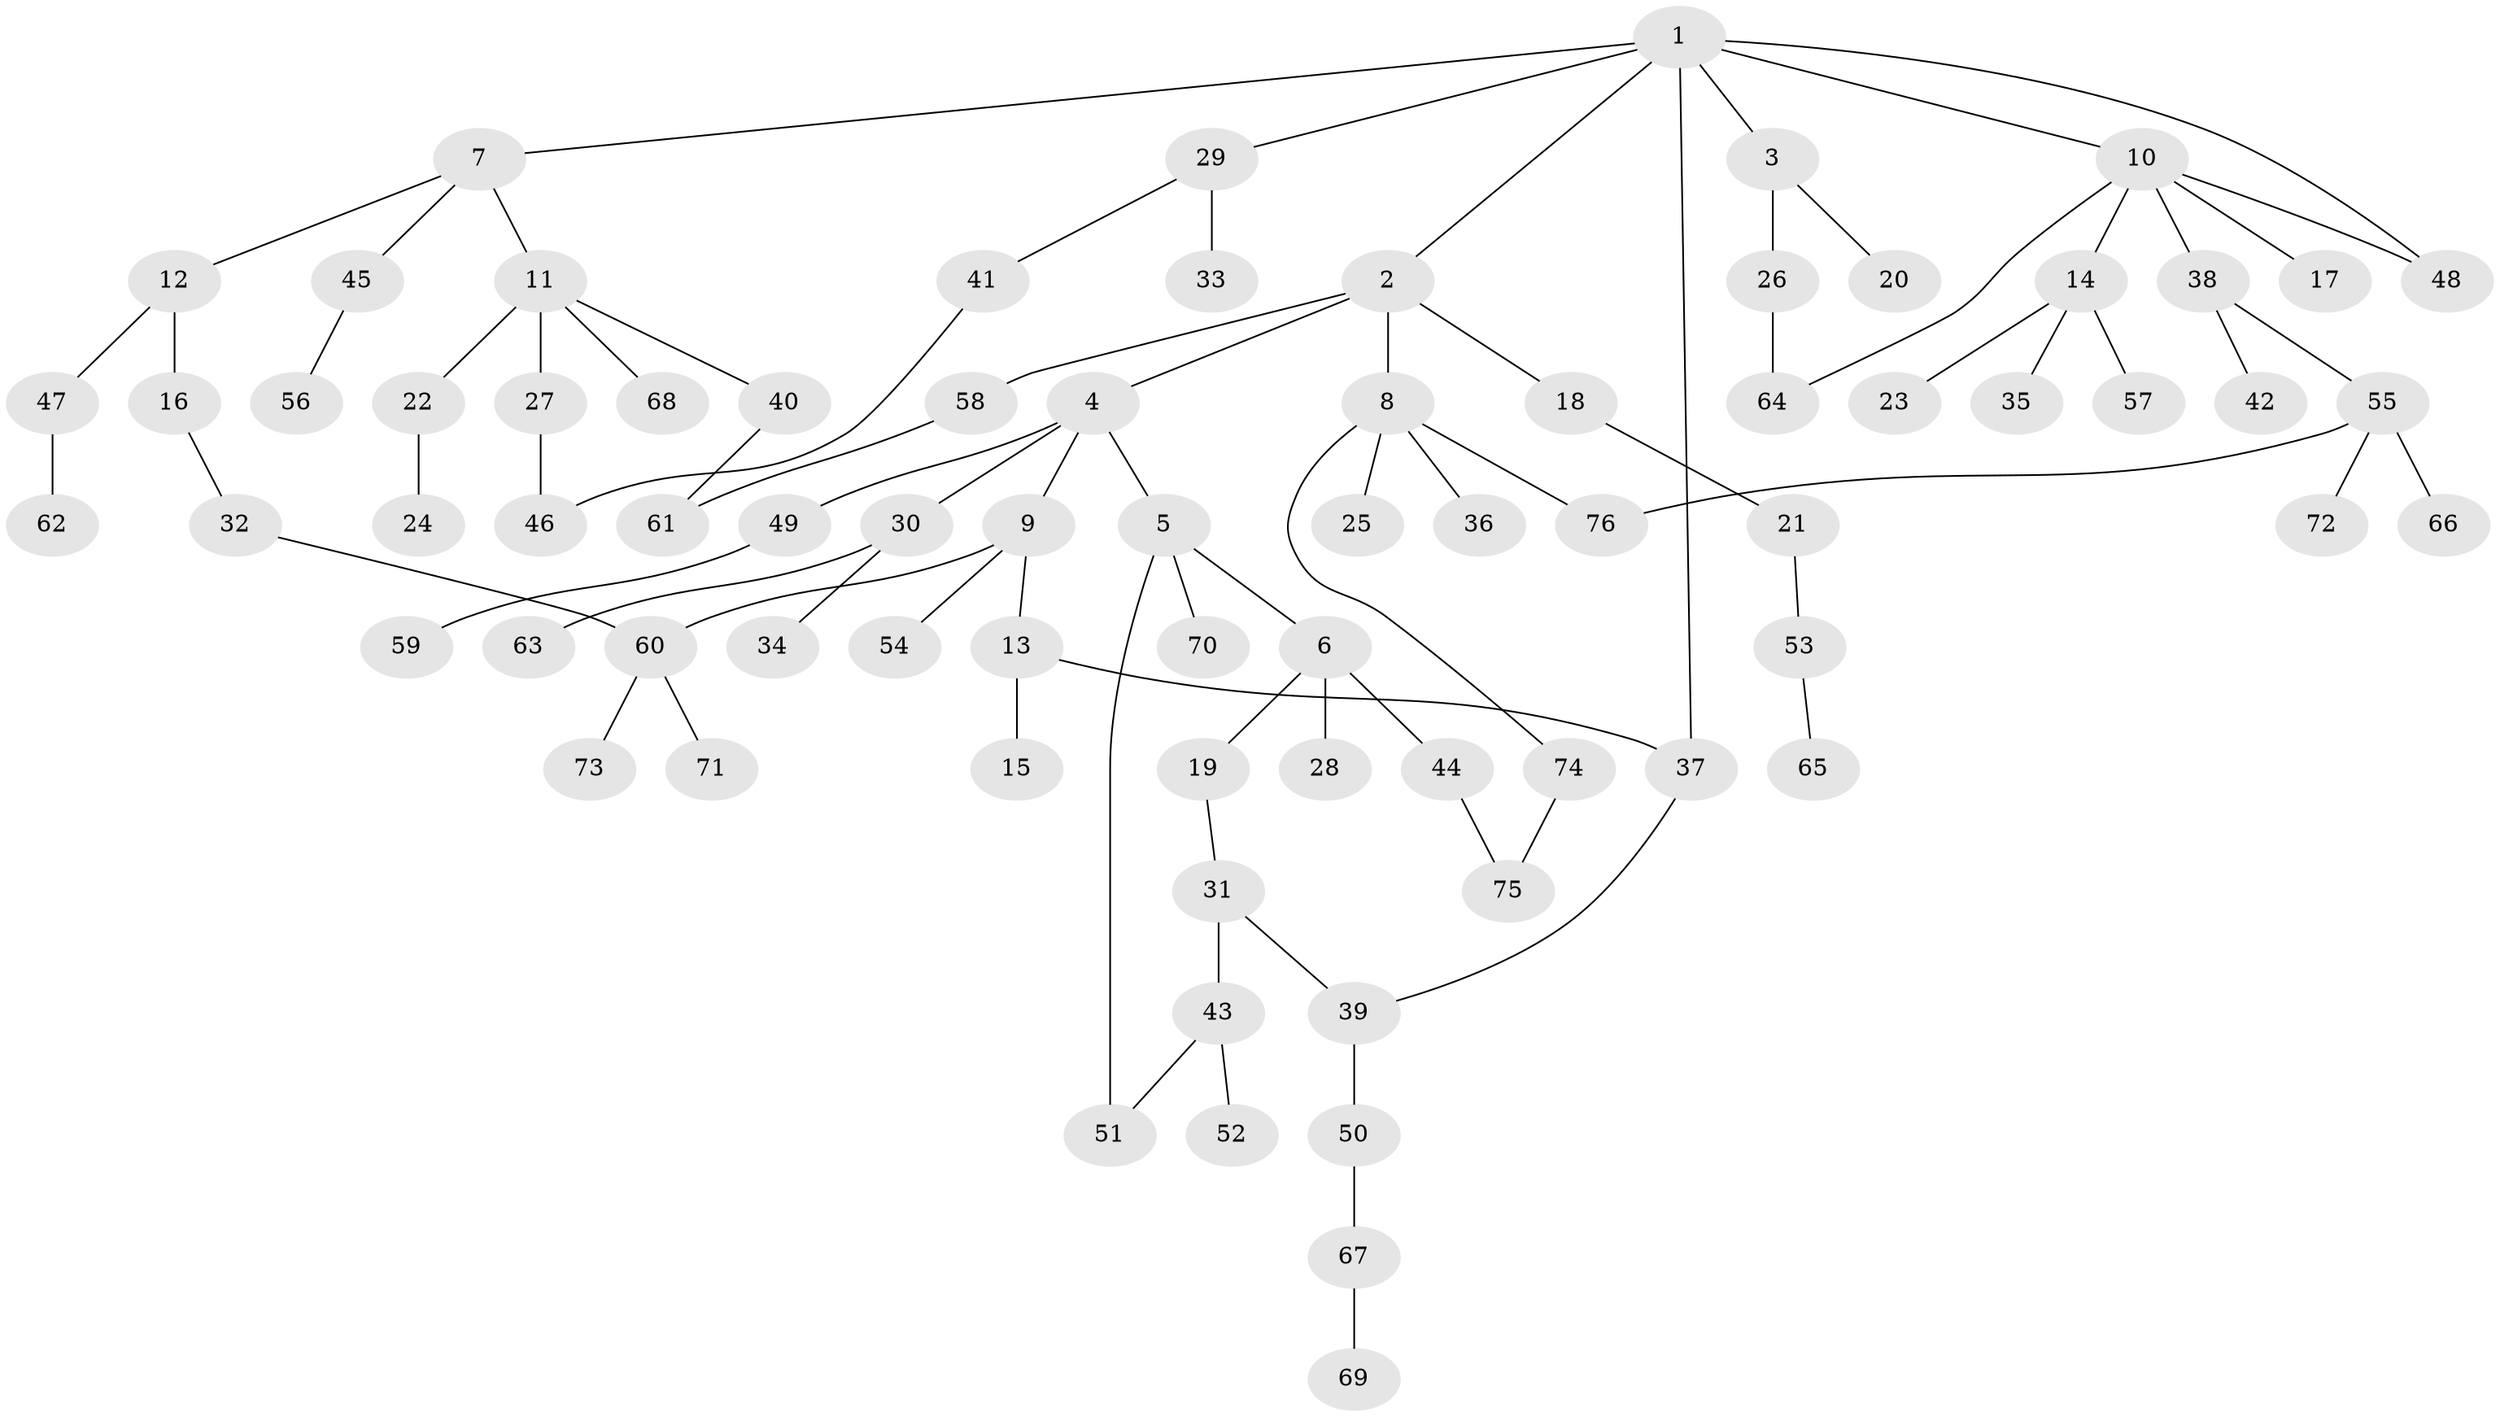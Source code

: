 // coarse degree distribution, {3: 0.045454545454545456, 1: 0.6363636363636364, 8: 0.045454545454545456, 6: 0.045454545454545456, 4: 0.045454545454545456, 2: 0.13636363636363635, 9: 0.045454545454545456}
// Generated by graph-tools (version 1.1) at 2025/44/03/04/25 21:44:59]
// undirected, 76 vertices, 85 edges
graph export_dot {
graph [start="1"]
  node [color=gray90,style=filled];
  1;
  2;
  3;
  4;
  5;
  6;
  7;
  8;
  9;
  10;
  11;
  12;
  13;
  14;
  15;
  16;
  17;
  18;
  19;
  20;
  21;
  22;
  23;
  24;
  25;
  26;
  27;
  28;
  29;
  30;
  31;
  32;
  33;
  34;
  35;
  36;
  37;
  38;
  39;
  40;
  41;
  42;
  43;
  44;
  45;
  46;
  47;
  48;
  49;
  50;
  51;
  52;
  53;
  54;
  55;
  56;
  57;
  58;
  59;
  60;
  61;
  62;
  63;
  64;
  65;
  66;
  67;
  68;
  69;
  70;
  71;
  72;
  73;
  74;
  75;
  76;
  1 -- 2;
  1 -- 3;
  1 -- 7;
  1 -- 10;
  1 -- 29;
  1 -- 37;
  1 -- 48;
  2 -- 4;
  2 -- 8;
  2 -- 18;
  2 -- 58;
  3 -- 20;
  3 -- 26;
  4 -- 5;
  4 -- 9;
  4 -- 30;
  4 -- 49;
  5 -- 6;
  5 -- 51;
  5 -- 70;
  6 -- 19;
  6 -- 28;
  6 -- 44;
  7 -- 11;
  7 -- 12;
  7 -- 45;
  8 -- 25;
  8 -- 36;
  8 -- 74;
  8 -- 76;
  9 -- 13;
  9 -- 54;
  9 -- 60;
  10 -- 14;
  10 -- 17;
  10 -- 38;
  10 -- 48;
  10 -- 64;
  11 -- 22;
  11 -- 27;
  11 -- 40;
  11 -- 68;
  12 -- 16;
  12 -- 47;
  13 -- 15;
  13 -- 37;
  14 -- 23;
  14 -- 35;
  14 -- 57;
  16 -- 32;
  18 -- 21;
  19 -- 31;
  21 -- 53;
  22 -- 24;
  26 -- 64;
  27 -- 46;
  29 -- 33;
  29 -- 41;
  30 -- 34;
  30 -- 63;
  31 -- 43;
  31 -- 39;
  32 -- 60;
  37 -- 39;
  38 -- 42;
  38 -- 55;
  39 -- 50;
  40 -- 61;
  41 -- 46;
  43 -- 52;
  43 -- 51;
  44 -- 75;
  45 -- 56;
  47 -- 62;
  49 -- 59;
  50 -- 67;
  53 -- 65;
  55 -- 66;
  55 -- 72;
  55 -- 76;
  58 -- 61;
  60 -- 71;
  60 -- 73;
  67 -- 69;
  74 -- 75;
}
